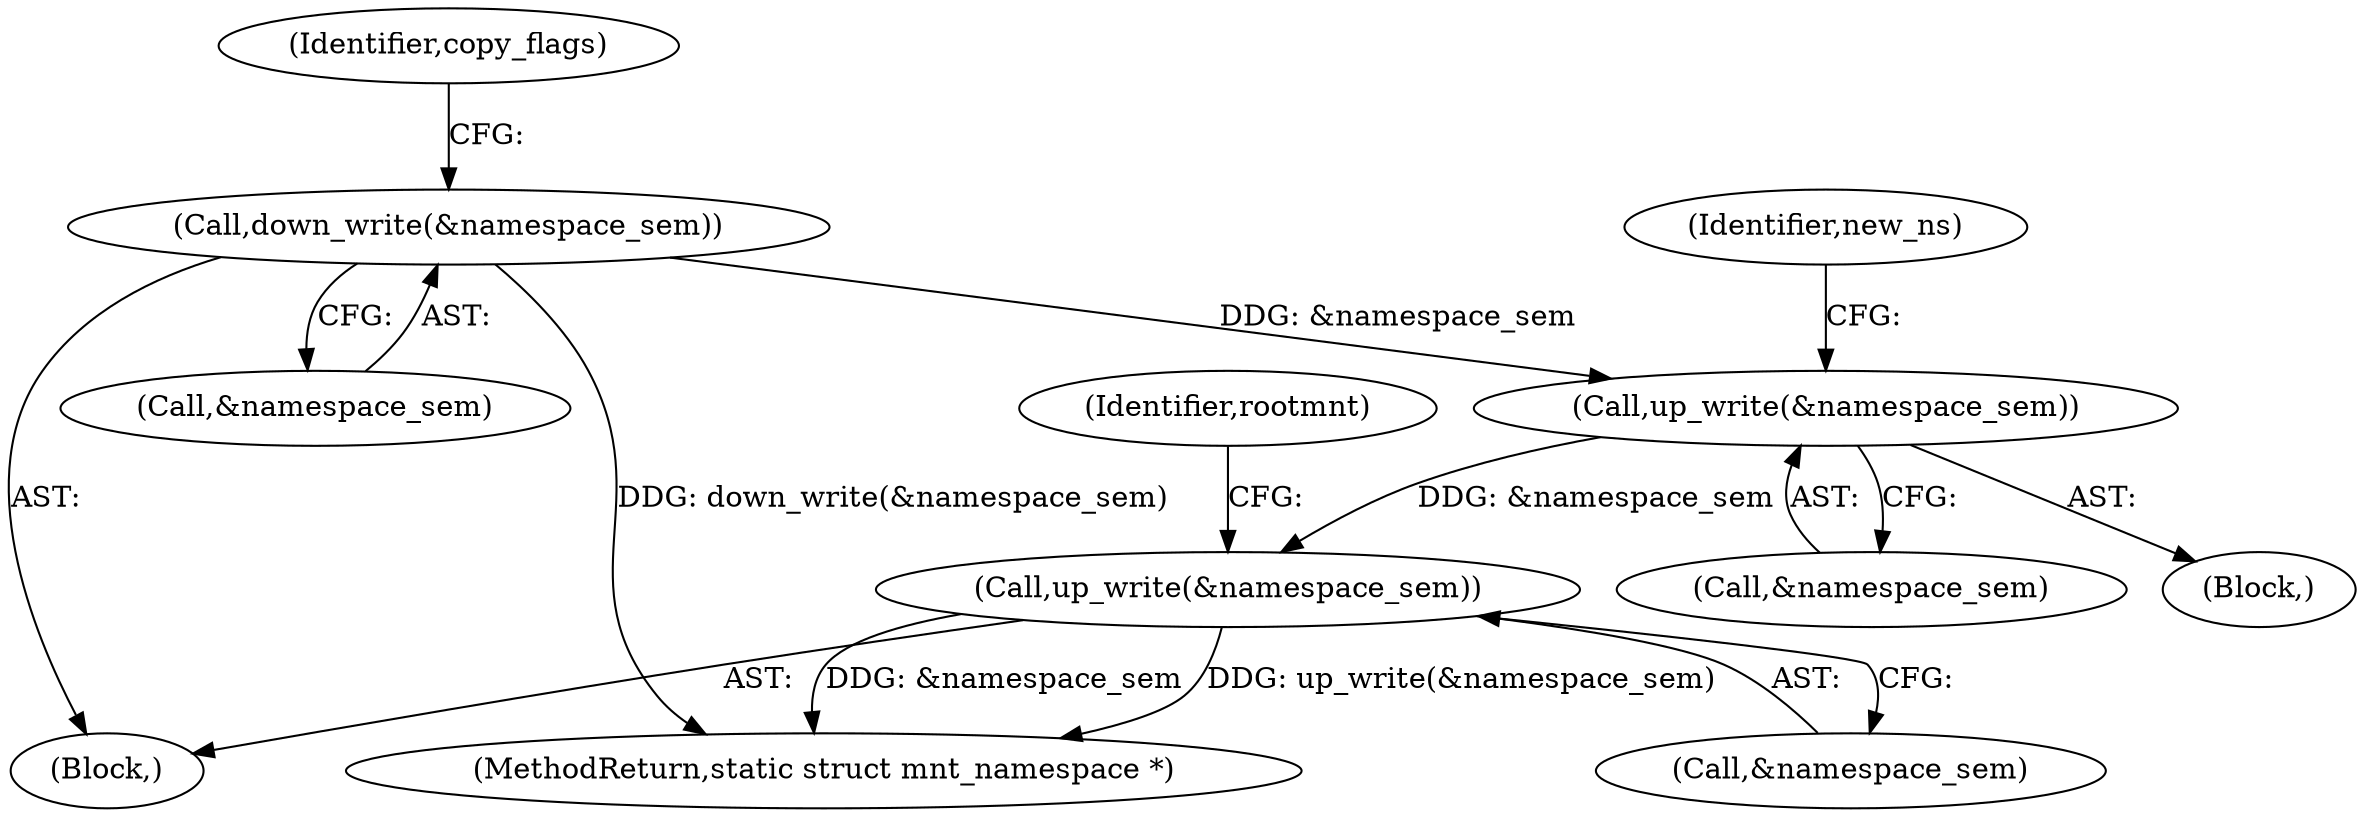 digraph "0_linux_132c94e31b8bca8ea921f9f96a57d684fa4ae0a9_0@API" {
"1000134" [label="(Call,down_write(&namespace_sem))"];
"1000162" [label="(Call,up_write(&namespace_sem))"];
"1000250" [label="(Call,up_write(&namespace_sem))"];
"1000251" [label="(Call,&namespace_sem)"];
"1000166" [label="(Identifier,new_ns)"];
"1000135" [label="(Call,&namespace_sem)"];
"1000134" [label="(Call,down_write(&namespace_sem))"];
"1000263" [label="(MethodReturn,static struct mnt_namespace *)"];
"1000254" [label="(Identifier,rootmnt)"];
"1000138" [label="(Identifier,copy_flags)"];
"1000163" [label="(Call,&namespace_sem)"];
"1000106" [label="(Block,)"];
"1000161" [label="(Block,)"];
"1000250" [label="(Call,up_write(&namespace_sem))"];
"1000162" [label="(Call,up_write(&namespace_sem))"];
"1000134" -> "1000106"  [label="AST: "];
"1000134" -> "1000135"  [label="CFG: "];
"1000135" -> "1000134"  [label="AST: "];
"1000138" -> "1000134"  [label="CFG: "];
"1000134" -> "1000263"  [label="DDG: down_write(&namespace_sem)"];
"1000134" -> "1000162"  [label="DDG: &namespace_sem"];
"1000162" -> "1000161"  [label="AST: "];
"1000162" -> "1000163"  [label="CFG: "];
"1000163" -> "1000162"  [label="AST: "];
"1000166" -> "1000162"  [label="CFG: "];
"1000162" -> "1000250"  [label="DDG: &namespace_sem"];
"1000250" -> "1000106"  [label="AST: "];
"1000250" -> "1000251"  [label="CFG: "];
"1000251" -> "1000250"  [label="AST: "];
"1000254" -> "1000250"  [label="CFG: "];
"1000250" -> "1000263"  [label="DDG: &namespace_sem"];
"1000250" -> "1000263"  [label="DDG: up_write(&namespace_sem)"];
}
